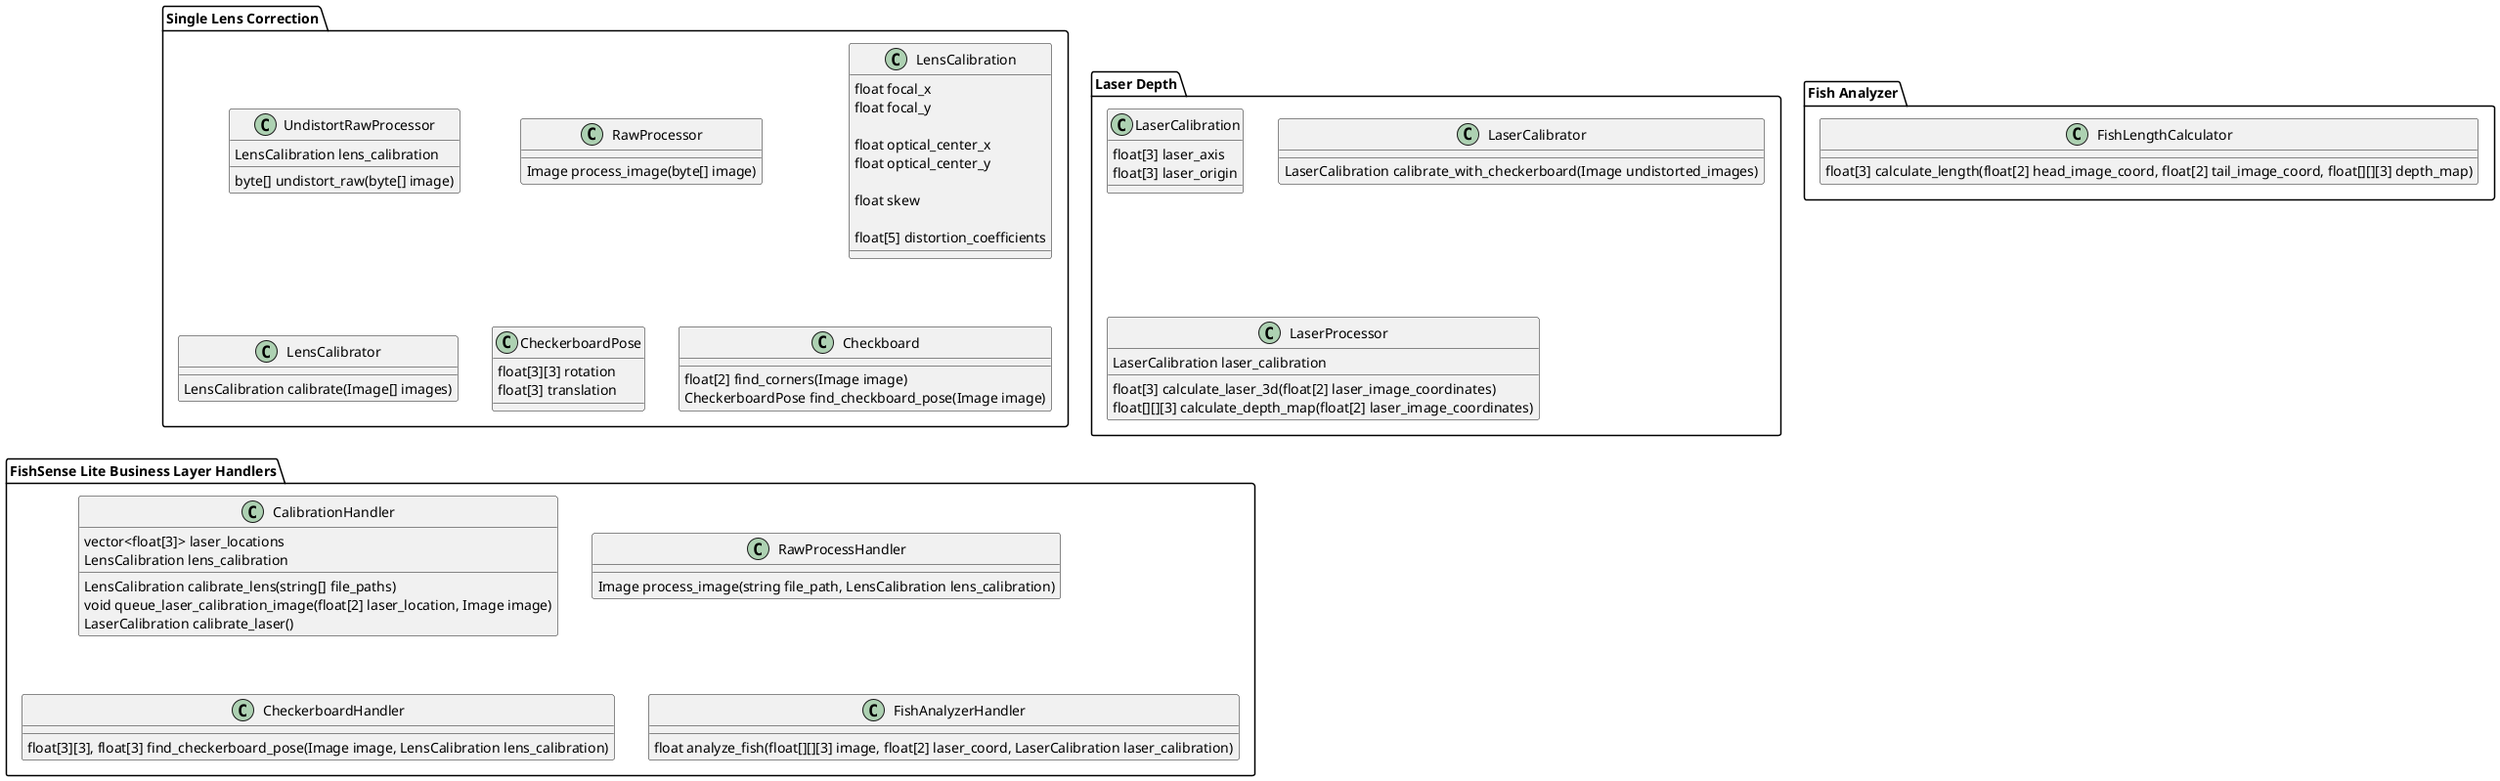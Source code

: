 @startuml Class Diagram

package "Single Lens Correction" {
    class UndistortRawProcessor {
        LensCalibration lens_calibration

        byte[] undistort_raw(byte[] image)
    }

    class RawProcessor {
        Image process_image(byte[] image)
    }

    class LensCalibration {
        float focal_x
        float focal_y
        
        float optical_center_x
        float optical_center_y

        float skew

        float[5] distortion_coefficients
    }

    class LensCalibrator {
        LensCalibration calibrate(Image[] images)
    }

    class CheckerboardPose {
        float[3][3] rotation
        float[3] translation
    }

    class Checkboard {
        float[2] find_corners(Image image)
        CheckerboardPose find_checkboard_pose(Image image)
    }
}

package "Laser Depth" {
    class LaserCalibration {
        float[3] laser_axis
        float[3] laser_origin
    }

    class LaserCalibrator {
        LaserCalibration calibrate_with_checkerboard(Image undistorted_images)
    }

    class LaserProcessor {
        LaserCalibration laser_calibration

        float[3] calculate_laser_3d(float[2] laser_image_coordinates)
        float[][][3] calculate_depth_map(float[2] laser_image_coordinates)
    }
}

package "Fish Analyzer" {
    class FishLengthCalculator {
        float[3] calculate_length(float[2] head_image_coord, float[2] tail_image_coord, float[][][3] depth_map)
    }
}

package "FishSense Lite Business Layer Handlers" {
    class CalibrationHandler {
        vector<float[3]> laser_locations
        LensCalibration lens_calibration

        LensCalibration calibrate_lens(string[] file_paths)
        void queue_laser_calibration_image(float[2] laser_location, Image image)
        LaserCalibration calibrate_laser()
    }

    class RawProcessHandler {
        Image process_image(string file_path, LensCalibration lens_calibration)
    }

    class CheckerboardHandler {
        float[3][3], float[3] find_checkerboard_pose(Image image, LensCalibration lens_calibration)
    }

    class FishAnalyzerHandler {
        float analyze_fish(float[][][3] image, float[2] laser_coord, LaserCalibration laser_calibration)
    }
}

@enduml